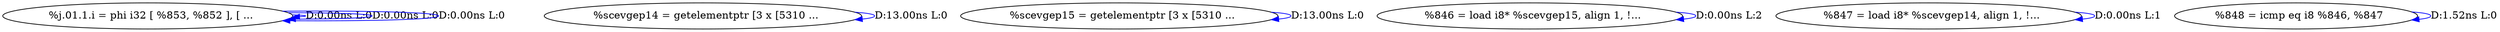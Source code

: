 digraph {
Node0x41a05e0[label="  %j.01.1.i = phi i32 [ %853, %852 ], [ ..."];
Node0x41a05e0 -> Node0x41a05e0[label="D:0.00ns L:0",color=blue];
Node0x41a05e0 -> Node0x41a05e0[label="D:0.00ns L:0",color=blue];
Node0x41a05e0 -> Node0x41a05e0[label="D:0.00ns L:0",color=blue];
Node0x41a0720[label="  %scevgep14 = getelementptr [3 x [5310 ..."];
Node0x41a0720 -> Node0x41a0720[label="D:13.00ns L:0",color=blue];
Node0x41a0860[label="  %scevgep15 = getelementptr [3 x [5310 ..."];
Node0x41a0860 -> Node0x41a0860[label="D:13.00ns L:0",color=blue];
Node0x41a09a0[label="  %846 = load i8* %scevgep15, align 1, !..."];
Node0x41a09a0 -> Node0x41a09a0[label="D:0.00ns L:2",color=blue];
Node0x41a0ae0[label="  %847 = load i8* %scevgep14, align 1, !..."];
Node0x41a0ae0 -> Node0x41a0ae0[label="D:0.00ns L:1",color=blue];
Node0x41a0c20[label="  %848 = icmp eq i8 %846, %847"];
Node0x41a0c20 -> Node0x41a0c20[label="D:1.52ns L:0",color=blue];
}
